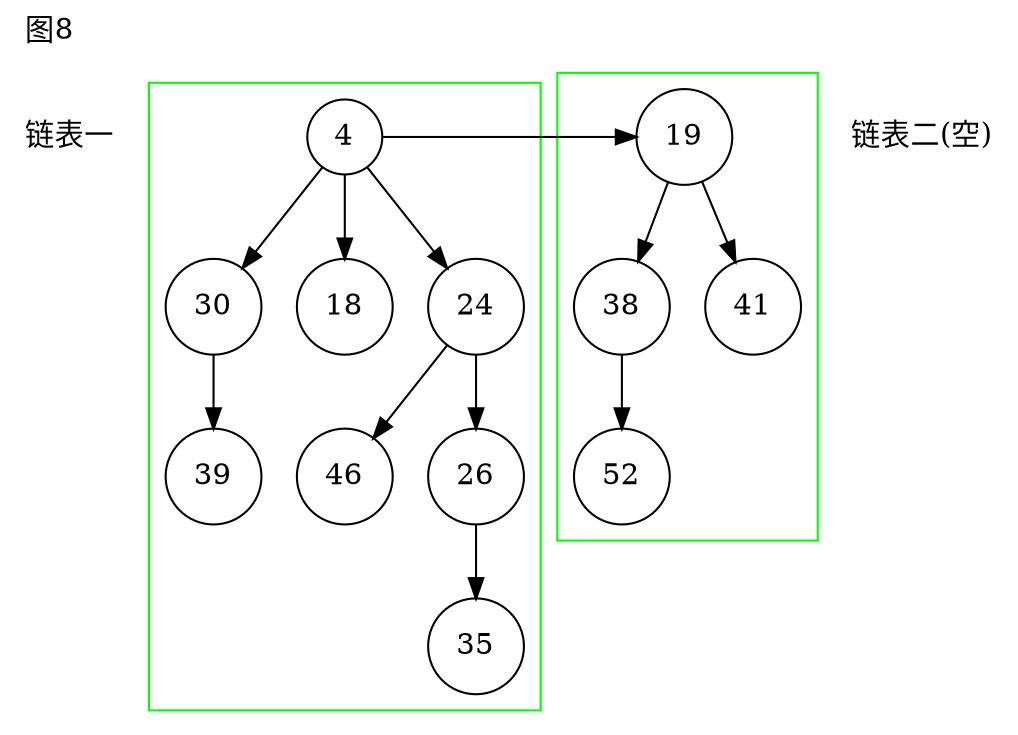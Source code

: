 digraph g{
node[shape=circle];
label="图8";
labeljust=l;
labelloc=t;
nt1[label="链表一",shape=plaintext];
subgraph cluster_0 {
pencolor=green;label="";
n124[label=4];
n125[label=30];
n124->n125;
n126[label=18];
n124->n126;
n127[label=24];
n124->n127;
n128[label=46];
n127->n128;
n129[label=26];
n127->n129;
n130[label=35];
n129->n130;
n131[label=39];
n125->n131;
}
subgraph cluster_1 {
pencolor=green;label="";
n132[label=19];
n133[label=38];
n132->n133;
n134[label=41];
n132->n134;
n135[label=52];
n133->n135;
}
n124->n132[constraint=false];
nt2[label="链表二(空)",shape=plaintext];
}
